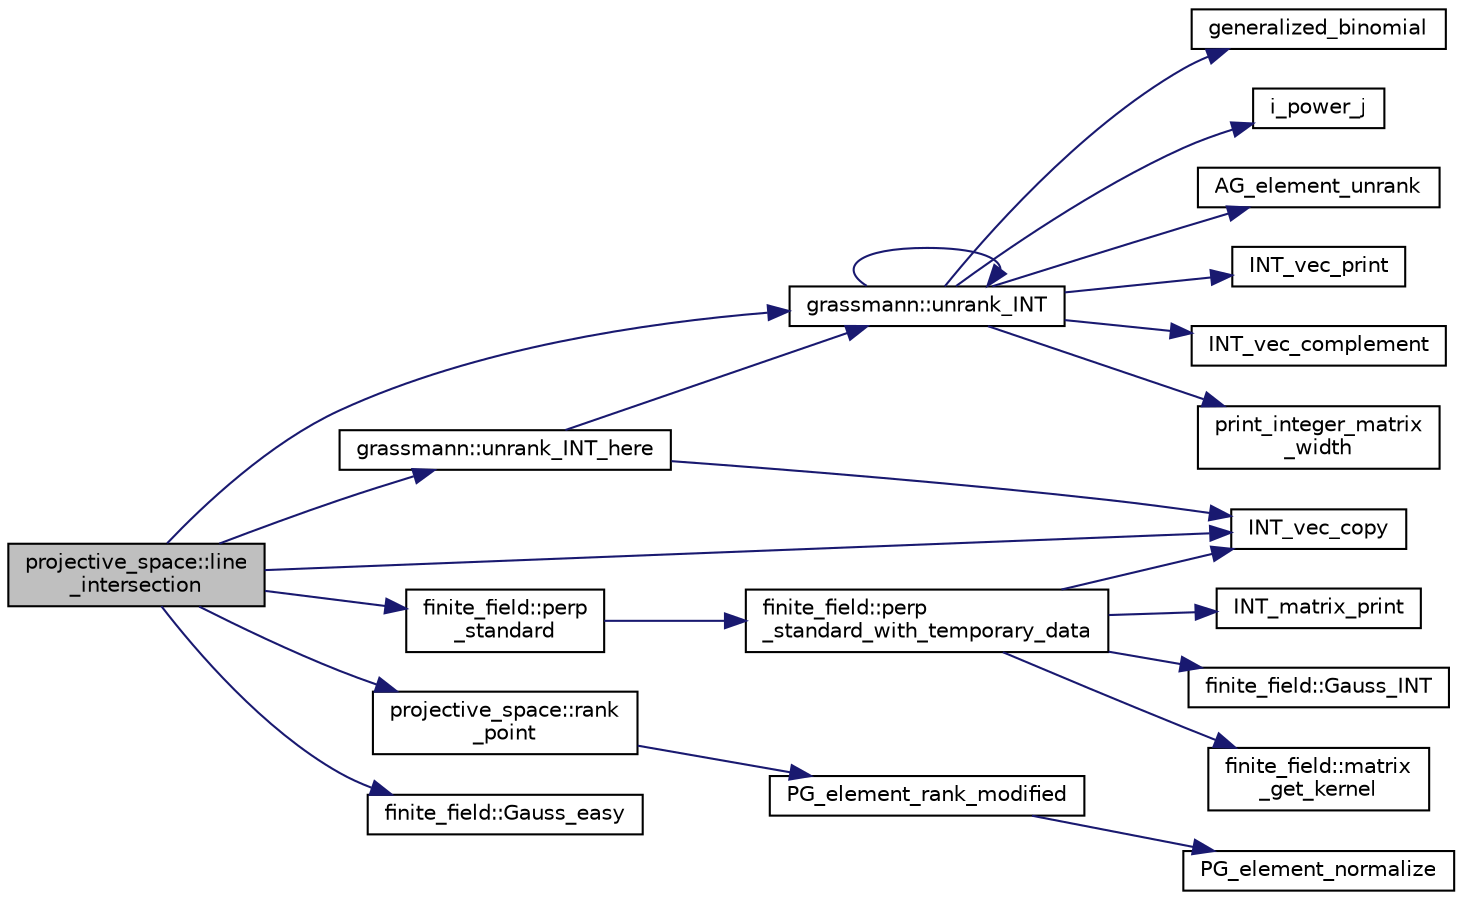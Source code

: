 digraph "projective_space::line_intersection"
{
  edge [fontname="Helvetica",fontsize="10",labelfontname="Helvetica",labelfontsize="10"];
  node [fontname="Helvetica",fontsize="10",shape=record];
  rankdir="LR";
  Node2191 [label="projective_space::line\l_intersection",height=0.2,width=0.4,color="black", fillcolor="grey75", style="filled", fontcolor="black"];
  Node2191 -> Node2192 [color="midnightblue",fontsize="10",style="solid",fontname="Helvetica"];
  Node2192 [label="grassmann::unrank_INT",height=0.2,width=0.4,color="black", fillcolor="white", style="filled",URL="$df/d02/classgrassmann.html#a32079405b95a6da2ba1420567d762d64"];
  Node2192 -> Node2193 [color="midnightblue",fontsize="10",style="solid",fontname="Helvetica"];
  Node2193 [label="generalized_binomial",height=0.2,width=0.4,color="black", fillcolor="white", style="filled",URL="$d2/d7c/combinatorics_8_c.html#a24762dc22e45175d18ec1ec1d2556ae8"];
  Node2192 -> Node2194 [color="midnightblue",fontsize="10",style="solid",fontname="Helvetica"];
  Node2194 [label="i_power_j",height=0.2,width=0.4,color="black", fillcolor="white", style="filled",URL="$de/dc5/algebra__and__number__theory_8h.html#a39b321523e8957d701618bb5cac542b5"];
  Node2192 -> Node2195 [color="midnightblue",fontsize="10",style="solid",fontname="Helvetica"];
  Node2195 [label="AG_element_unrank",height=0.2,width=0.4,color="black", fillcolor="white", style="filled",URL="$d4/d67/geometry_8h.html#a4a33b86c87b2879b97cfa1327abe2885"];
  Node2192 -> Node2196 [color="midnightblue",fontsize="10",style="solid",fontname="Helvetica"];
  Node2196 [label="INT_vec_print",height=0.2,width=0.4,color="black", fillcolor="white", style="filled",URL="$df/dbf/sajeeb_8_c.html#a79a5901af0b47dd0d694109543c027fe"];
  Node2192 -> Node2192 [color="midnightblue",fontsize="10",style="solid",fontname="Helvetica"];
  Node2192 -> Node2197 [color="midnightblue",fontsize="10",style="solid",fontname="Helvetica"];
  Node2197 [label="INT_vec_complement",height=0.2,width=0.4,color="black", fillcolor="white", style="filled",URL="$d5/db4/io__and__os_8h.html#a2a0a724647575fcd3090c763985eb81a"];
  Node2192 -> Node2198 [color="midnightblue",fontsize="10",style="solid",fontname="Helvetica"];
  Node2198 [label="print_integer_matrix\l_width",height=0.2,width=0.4,color="black", fillcolor="white", style="filled",URL="$d5/db4/io__and__os_8h.html#aa78f3e73fc2179251bd15adbcc31573f"];
  Node2191 -> Node2199 [color="midnightblue",fontsize="10",style="solid",fontname="Helvetica"];
  Node2199 [label="finite_field::perp\l_standard",height=0.2,width=0.4,color="black", fillcolor="white", style="filled",URL="$df/d5a/classfinite__field.html#a2f5bc92908aea624a8d9179d2a9ba057"];
  Node2199 -> Node2200 [color="midnightblue",fontsize="10",style="solid",fontname="Helvetica"];
  Node2200 [label="finite_field::perp\l_standard_with_temporary_data",height=0.2,width=0.4,color="black", fillcolor="white", style="filled",URL="$df/d5a/classfinite__field.html#aae3cca9b5f19ae969a9c5349d14f41c0"];
  Node2200 -> Node2201 [color="midnightblue",fontsize="10",style="solid",fontname="Helvetica"];
  Node2201 [label="INT_vec_copy",height=0.2,width=0.4,color="black", fillcolor="white", style="filled",URL="$df/dbf/sajeeb_8_c.html#ac2d875e27e009af6ec04d17254d11075"];
  Node2200 -> Node2202 [color="midnightblue",fontsize="10",style="solid",fontname="Helvetica"];
  Node2202 [label="INT_matrix_print",height=0.2,width=0.4,color="black", fillcolor="white", style="filled",URL="$d5/db4/io__and__os_8h.html#afd4180a24bef3a2b584668a4eaf607ff"];
  Node2200 -> Node2203 [color="midnightblue",fontsize="10",style="solid",fontname="Helvetica"];
  Node2203 [label="finite_field::Gauss_INT",height=0.2,width=0.4,color="black", fillcolor="white", style="filled",URL="$df/d5a/classfinite__field.html#adb676d2e80341b53751326e3a58beb11"];
  Node2200 -> Node2204 [color="midnightblue",fontsize="10",style="solid",fontname="Helvetica"];
  Node2204 [label="finite_field::matrix\l_get_kernel",height=0.2,width=0.4,color="black", fillcolor="white", style="filled",URL="$df/d5a/classfinite__field.html#ac45780a927cee936df13d04d30d2d248"];
  Node2191 -> Node2205 [color="midnightblue",fontsize="10",style="solid",fontname="Helvetica"];
  Node2205 [label="projective_space::rank\l_point",height=0.2,width=0.4,color="black", fillcolor="white", style="filled",URL="$d2/d17/classprojective__space.html#ae99e357b4a0ada3d5dcd07e13e65326a"];
  Node2205 -> Node2206 [color="midnightblue",fontsize="10",style="solid",fontname="Helvetica"];
  Node2206 [label="PG_element_rank_modified",height=0.2,width=0.4,color="black", fillcolor="white", style="filled",URL="$d4/d67/geometry_8h.html#a9cd1a8bf5b88a038e33862f6c2c3dd36"];
  Node2206 -> Node2207 [color="midnightblue",fontsize="10",style="solid",fontname="Helvetica"];
  Node2207 [label="PG_element_normalize",height=0.2,width=0.4,color="black", fillcolor="white", style="filled",URL="$df/de4/projective_8_c.html#a5a4c3c1158bad6bab0d786c616bd0996"];
  Node2191 -> Node2208 [color="midnightblue",fontsize="10",style="solid",fontname="Helvetica"];
  Node2208 [label="grassmann::unrank_INT_here",height=0.2,width=0.4,color="black", fillcolor="white", style="filled",URL="$df/d02/classgrassmann.html#aa51bb30ed0feb7ad87d500b76e0b3cbe"];
  Node2208 -> Node2192 [color="midnightblue",fontsize="10",style="solid",fontname="Helvetica"];
  Node2208 -> Node2201 [color="midnightblue",fontsize="10",style="solid",fontname="Helvetica"];
  Node2191 -> Node2201 [color="midnightblue",fontsize="10",style="solid",fontname="Helvetica"];
  Node2191 -> Node2209 [color="midnightblue",fontsize="10",style="solid",fontname="Helvetica"];
  Node2209 [label="finite_field::Gauss_easy",height=0.2,width=0.4,color="black", fillcolor="white", style="filled",URL="$df/d5a/classfinite__field.html#a32761bf6c4a41f24b7193352127db8e7"];
}
